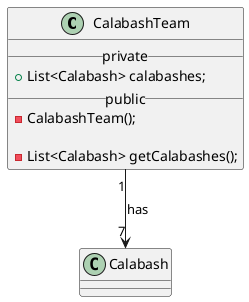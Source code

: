 @startuml

class CalabashTeam{
__ private __
+ List<Calabash> calabashes;
__ public __
- CalabashTeam();

- List<Calabash> getCalabashes();
}

CalabashTeam "1"-->"7" Calabash : has
@enduml
